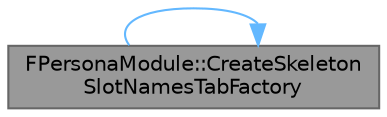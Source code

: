 digraph "FPersonaModule::CreateSkeletonSlotNamesTabFactory"
{
 // INTERACTIVE_SVG=YES
 // LATEX_PDF_SIZE
  bgcolor="transparent";
  edge [fontname=Helvetica,fontsize=10,labelfontname=Helvetica,labelfontsize=10];
  node [fontname=Helvetica,fontsize=10,shape=box,height=0.2,width=0.4];
  rankdir="RL";
  Node1 [id="Node000001",label="FPersonaModule::CreateSkeleton\lSlotNamesTabFactory",height=0.2,width=0.4,color="gray40", fillcolor="grey60", style="filled", fontcolor="black",tooltip="Create a tab factory for editing slot names and groups."];
  Node1 -> Node1 [id="edge1_Node000001_Node000001",dir="back",color="steelblue1",style="solid",tooltip=" "];
}
